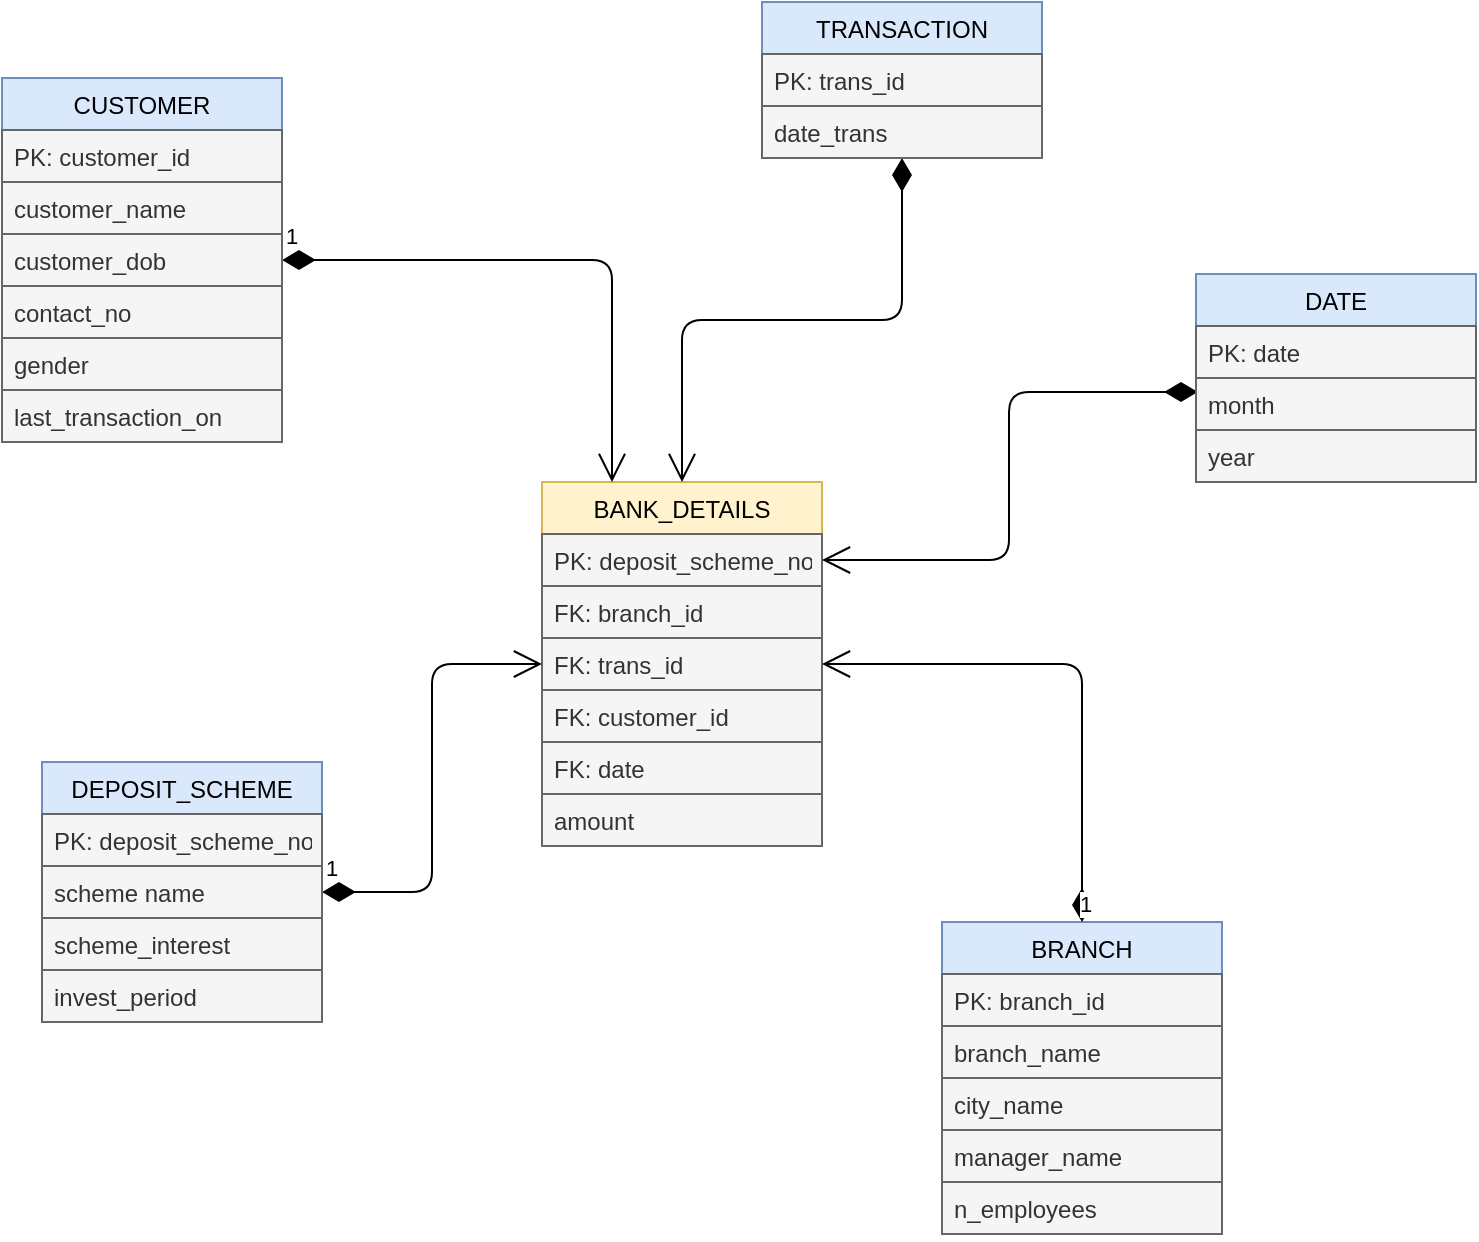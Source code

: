 <mxfile version="13.0.6" type="device"><diagram id="YXh1_2Uf1va85D1jD-rM" name="Page-1"><mxGraphModel dx="460" dy="735" grid="1" gridSize="10" guides="1" tooltips="1" connect="1" arrows="1" fold="1" page="1" pageScale="1" pageWidth="827" pageHeight="1169" math="0" shadow="0"><root><mxCell id="0"/><mxCell id="1" parent="0"/><mxCell id="IdiygHLfvow7i5vJ4-rg-4" value="BANK_DETAILS" style="swimlane;fontStyle=0;childLayout=stackLayout;horizontal=1;startSize=26;fillColor=#fff2cc;horizontalStack=0;resizeParent=1;resizeParentMax=0;resizeLast=0;collapsible=1;marginBottom=0;strokeColor=#d6b656;" vertex="1" parent="1"><mxGeometry x="500" y="330" width="140" height="182" as="geometry"><mxRectangle x="500" y="330" width="90" height="26" as="alternateBounds"/></mxGeometry></mxCell><mxCell id="IdiygHLfvow7i5vJ4-rg-5" value="PK: deposit_scheme_no" style="text;strokeColor=#666666;fillColor=#f5f5f5;align=left;verticalAlign=top;spacingLeft=4;spacingRight=4;overflow=hidden;rotatable=0;points=[[0,0.5],[1,0.5]];portConstraint=eastwest;fontColor=#333333;" vertex="1" parent="IdiygHLfvow7i5vJ4-rg-4"><mxGeometry y="26" width="140" height="26" as="geometry"/></mxCell><mxCell id="IdiygHLfvow7i5vJ4-rg-6" value="FK: branch_id" style="text;strokeColor=#666666;fillColor=#f5f5f5;align=left;verticalAlign=top;spacingLeft=4;spacingRight=4;overflow=hidden;rotatable=0;points=[[0,0.5],[1,0.5]];portConstraint=eastwest;fontColor=#333333;" vertex="1" parent="IdiygHLfvow7i5vJ4-rg-4"><mxGeometry y="52" width="140" height="26" as="geometry"/></mxCell><mxCell id="IdiygHLfvow7i5vJ4-rg-7" value="FK: trans_id" style="text;strokeColor=#666666;fillColor=#f5f5f5;align=left;verticalAlign=top;spacingLeft=4;spacingRight=4;overflow=hidden;rotatable=0;points=[[0,0.5],[1,0.5]];portConstraint=eastwest;fontColor=#333333;" vertex="1" parent="IdiygHLfvow7i5vJ4-rg-4"><mxGeometry y="78" width="140" height="26" as="geometry"/></mxCell><mxCell id="IdiygHLfvow7i5vJ4-rg-9" value="FK: customer_id" style="text;strokeColor=#666666;fillColor=#f5f5f5;align=left;verticalAlign=top;spacingLeft=4;spacingRight=4;overflow=hidden;rotatable=0;points=[[0,0.5],[1,0.5]];portConstraint=eastwest;fontColor=#333333;" vertex="1" parent="IdiygHLfvow7i5vJ4-rg-4"><mxGeometry y="104" width="140" height="26" as="geometry"/></mxCell><mxCell id="IdiygHLfvow7i5vJ4-rg-10" value="FK: date" style="text;strokeColor=#666666;fillColor=#f5f5f5;align=left;verticalAlign=top;spacingLeft=4;spacingRight=4;overflow=hidden;rotatable=0;points=[[0,0.5],[1,0.5]];portConstraint=eastwest;fontColor=#333333;" vertex="1" parent="IdiygHLfvow7i5vJ4-rg-4"><mxGeometry y="130" width="140" height="26" as="geometry"/></mxCell><mxCell id="IdiygHLfvow7i5vJ4-rg-11" value="amount" style="text;strokeColor=#666666;fillColor=#f5f5f5;align=left;verticalAlign=top;spacingLeft=4;spacingRight=4;overflow=hidden;rotatable=0;points=[[0,0.5],[1,0.5]];portConstraint=eastwest;fontColor=#333333;" vertex="1" parent="IdiygHLfvow7i5vJ4-rg-4"><mxGeometry y="156" width="140" height="26" as="geometry"/></mxCell><mxCell id="IdiygHLfvow7i5vJ4-rg-38" value="1" style="endArrow=open;html=1;endSize=12;startArrow=diamondThin;startSize=14;startFill=1;edgeStyle=orthogonalEdgeStyle;align=left;verticalAlign=bottom;entryX=0.25;entryY=0;entryDx=0;entryDy=0;rounded=1;" edge="1" parent="1" source="IdiygHLfvow7i5vJ4-rg-20" target="IdiygHLfvow7i5vJ4-rg-4"><mxGeometry x="-1" y="3" relative="1" as="geometry"><mxPoint x="420" y="380" as="sourcePoint"/><mxPoint x="580" y="380" as="targetPoint"/></mxGeometry></mxCell><mxCell id="IdiygHLfvow7i5vJ4-rg-39" value="1" style="endArrow=open;html=1;endSize=12;startArrow=diamondThin;startSize=14;startFill=1;edgeStyle=orthogonalEdgeStyle;align=left;verticalAlign=bottom;entryX=0.5;entryY=0;entryDx=0;entryDy=0;" edge="1" parent="1" source="IdiygHLfvow7i5vJ4-rg-12" target="IdiygHLfvow7i5vJ4-rg-4"><mxGeometry x="-1" y="3" relative="1" as="geometry"><mxPoint x="420" y="380" as="sourcePoint"/><mxPoint x="580" y="380" as="targetPoint"/></mxGeometry></mxCell><mxCell id="IdiygHLfvow7i5vJ4-rg-20" value="CUSTOMER" style="swimlane;fontStyle=0;childLayout=stackLayout;horizontal=1;startSize=26;fillColor=#dae8fc;horizontalStack=0;resizeParent=1;resizeParentMax=0;resizeLast=0;collapsible=1;marginBottom=0;strokeColor=#6c8ebf;" vertex="1" parent="1"><mxGeometry x="230" y="128" width="140" height="182" as="geometry"/></mxCell><mxCell id="IdiygHLfvow7i5vJ4-rg-21" value="PK: customer_id" style="text;strokeColor=#666666;fillColor=#f5f5f5;align=left;verticalAlign=top;spacingLeft=4;spacingRight=4;overflow=hidden;rotatable=0;points=[[0,0.5],[1,0.5]];portConstraint=eastwest;fontColor=#333333;" vertex="1" parent="IdiygHLfvow7i5vJ4-rg-20"><mxGeometry y="26" width="140" height="26" as="geometry"/></mxCell><mxCell id="IdiygHLfvow7i5vJ4-rg-22" value="customer_name" style="text;strokeColor=#666666;fillColor=#f5f5f5;align=left;verticalAlign=top;spacingLeft=4;spacingRight=4;overflow=hidden;rotatable=0;points=[[0,0.5],[1,0.5]];portConstraint=eastwest;fontColor=#333333;" vertex="1" parent="IdiygHLfvow7i5vJ4-rg-20"><mxGeometry y="52" width="140" height="26" as="geometry"/></mxCell><mxCell id="IdiygHLfvow7i5vJ4-rg-23" value="customer_dob" style="text;strokeColor=#666666;fillColor=#f5f5f5;align=left;verticalAlign=top;spacingLeft=4;spacingRight=4;overflow=hidden;rotatable=0;points=[[0,0.5],[1,0.5]];portConstraint=eastwest;fontColor=#333333;" vertex="1" parent="IdiygHLfvow7i5vJ4-rg-20"><mxGeometry y="78" width="140" height="26" as="geometry"/></mxCell><mxCell id="IdiygHLfvow7i5vJ4-rg-24" value="contact_no" style="text;strokeColor=#666666;fillColor=#f5f5f5;align=left;verticalAlign=top;spacingLeft=4;spacingRight=4;overflow=hidden;rotatable=0;points=[[0,0.5],[1,0.5]];portConstraint=eastwest;fontColor=#333333;" vertex="1" parent="IdiygHLfvow7i5vJ4-rg-20"><mxGeometry y="104" width="140" height="26" as="geometry"/></mxCell><mxCell id="IdiygHLfvow7i5vJ4-rg-25" value="gender" style="text;strokeColor=#666666;fillColor=#f5f5f5;align=left;verticalAlign=top;spacingLeft=4;spacingRight=4;overflow=hidden;rotatable=0;points=[[0,0.5],[1,0.5]];portConstraint=eastwest;fontColor=#333333;" vertex="1" parent="IdiygHLfvow7i5vJ4-rg-20"><mxGeometry y="130" width="140" height="26" as="geometry"/></mxCell><mxCell id="IdiygHLfvow7i5vJ4-rg-26" value="last_transaction_on" style="text;strokeColor=#666666;fillColor=#f5f5f5;align=left;verticalAlign=top;spacingLeft=4;spacingRight=4;overflow=hidden;rotatable=0;points=[[0,0.5],[1,0.5]];portConstraint=eastwest;fontColor=#333333;" vertex="1" parent="IdiygHLfvow7i5vJ4-rg-20"><mxGeometry y="156" width="140" height="26" as="geometry"/></mxCell><mxCell id="IdiygHLfvow7i5vJ4-rg-32" value="BRANCH" style="swimlane;fontStyle=0;childLayout=stackLayout;horizontal=1;startSize=26;fillColor=#dae8fc;horizontalStack=0;resizeParent=1;resizeParentMax=0;resizeLast=0;collapsible=1;marginBottom=0;strokeColor=#6c8ebf;" vertex="1" parent="1"><mxGeometry x="700" y="550" width="140" height="156" as="geometry"/></mxCell><mxCell id="IdiygHLfvow7i5vJ4-rg-33" value="PK: branch_id" style="text;strokeColor=#666666;fillColor=#f5f5f5;align=left;verticalAlign=top;spacingLeft=4;spacingRight=4;overflow=hidden;rotatable=0;points=[[0,0.5],[1,0.5]];portConstraint=eastwest;fontColor=#333333;" vertex="1" parent="IdiygHLfvow7i5vJ4-rg-32"><mxGeometry y="26" width="140" height="26" as="geometry"/></mxCell><mxCell id="IdiygHLfvow7i5vJ4-rg-34" value="branch_name" style="text;strokeColor=#666666;fillColor=#f5f5f5;align=left;verticalAlign=top;spacingLeft=4;spacingRight=4;overflow=hidden;rotatable=0;points=[[0,0.5],[1,0.5]];portConstraint=eastwest;fontColor=#333333;" vertex="1" parent="IdiygHLfvow7i5vJ4-rg-32"><mxGeometry y="52" width="140" height="26" as="geometry"/></mxCell><mxCell id="IdiygHLfvow7i5vJ4-rg-35" value="city_name" style="text;strokeColor=#666666;fillColor=#f5f5f5;align=left;verticalAlign=top;spacingLeft=4;spacingRight=4;overflow=hidden;rotatable=0;points=[[0,0.5],[1,0.5]];portConstraint=eastwest;fontColor=#333333;" vertex="1" parent="IdiygHLfvow7i5vJ4-rg-32"><mxGeometry y="78" width="140" height="26" as="geometry"/></mxCell><mxCell id="IdiygHLfvow7i5vJ4-rg-36" value="manager_name" style="text;strokeColor=#666666;fillColor=#f5f5f5;align=left;verticalAlign=top;spacingLeft=4;spacingRight=4;overflow=hidden;rotatable=0;points=[[0,0.5],[1,0.5]];portConstraint=eastwest;fontColor=#333333;" vertex="1" parent="IdiygHLfvow7i5vJ4-rg-32"><mxGeometry y="104" width="140" height="26" as="geometry"/></mxCell><mxCell id="IdiygHLfvow7i5vJ4-rg-37" value="n_employees" style="text;strokeColor=#666666;fillColor=#f5f5f5;align=left;verticalAlign=top;spacingLeft=4;spacingRight=4;overflow=hidden;rotatable=0;points=[[0,0.5],[1,0.5]];portConstraint=eastwest;fontColor=#333333;" vertex="1" parent="IdiygHLfvow7i5vJ4-rg-32"><mxGeometry y="130" width="140" height="26" as="geometry"/></mxCell><mxCell id="IdiygHLfvow7i5vJ4-rg-12" value="TRANSACTION" style="swimlane;fontStyle=0;childLayout=stackLayout;horizontal=1;startSize=26;fillColor=#dae8fc;horizontalStack=0;resizeParent=1;resizeParentMax=0;resizeLast=0;collapsible=1;marginBottom=0;strokeColor=#6c8ebf;" vertex="1" parent="1"><mxGeometry x="610" y="90" width="140" height="78" as="geometry"/></mxCell><mxCell id="IdiygHLfvow7i5vJ4-rg-13" value="PK: trans_id" style="text;strokeColor=#666666;fillColor=#f5f5f5;align=left;verticalAlign=top;spacingLeft=4;spacingRight=4;overflow=hidden;rotatable=0;points=[[0,0.5],[1,0.5]];portConstraint=eastwest;fontColor=#333333;" vertex="1" parent="IdiygHLfvow7i5vJ4-rg-12"><mxGeometry y="26" width="140" height="26" as="geometry"/></mxCell><mxCell id="IdiygHLfvow7i5vJ4-rg-14" value="date_trans" style="text;strokeColor=#666666;fillColor=#f5f5f5;align=left;verticalAlign=top;spacingLeft=4;spacingRight=4;overflow=hidden;rotatable=0;points=[[0,0.5],[1,0.5]];portConstraint=eastwest;fontColor=#333333;" vertex="1" parent="IdiygHLfvow7i5vJ4-rg-12"><mxGeometry y="52" width="140" height="26" as="geometry"/></mxCell><mxCell id="IdiygHLfvow7i5vJ4-rg-40" value="1" style="endArrow=open;html=1;endSize=12;startArrow=diamondThin;startSize=14;startFill=1;edgeStyle=orthogonalEdgeStyle;align=left;verticalAlign=bottom;entryX=1;entryY=0.5;entryDx=0;entryDy=0;rounded=1;exitX=0.007;exitY=0.269;exitDx=0;exitDy=0;exitPerimeter=0;" edge="1" parent="1" source="IdiygHLfvow7i5vJ4-rg-18" target="IdiygHLfvow7i5vJ4-rg-5"><mxGeometry x="-1" y="3" relative="1" as="geometry"><mxPoint x="790" y="415" as="sourcePoint"/><mxPoint x="955" y="526" as="targetPoint"/></mxGeometry></mxCell><mxCell id="IdiygHLfvow7i5vJ4-rg-41" value="1" style="endArrow=open;html=1;endSize=12;startArrow=diamondThin;startSize=14;startFill=1;edgeStyle=orthogonalEdgeStyle;align=left;verticalAlign=bottom;entryX=1;entryY=0.5;entryDx=0;entryDy=0;exitX=0.5;exitY=0;exitDx=0;exitDy=0;" edge="1" parent="1" source="IdiygHLfvow7i5vJ4-rg-32" target="IdiygHLfvow7i5vJ4-rg-7"><mxGeometry x="-1" y="3" relative="1" as="geometry"><mxPoint x="735" y="512" as="sourcePoint"/><mxPoint x="625" y="674" as="targetPoint"/></mxGeometry></mxCell><mxCell id="IdiygHLfvow7i5vJ4-rg-42" value="1" style="endArrow=open;html=1;endSize=12;startArrow=diamondThin;startSize=14;startFill=1;edgeStyle=orthogonalEdgeStyle;align=left;verticalAlign=bottom;entryX=0;entryY=0.5;entryDx=0;entryDy=0;exitX=1;exitY=0.5;exitDx=0;exitDy=0;" edge="1" parent="1" source="IdiygHLfvow7i5vJ4-rg-29" target="IdiygHLfvow7i5vJ4-rg-7"><mxGeometry x="-1" y="3" relative="1" as="geometry"><mxPoint x="550" y="600" as="sourcePoint"/><mxPoint x="440" y="762" as="targetPoint"/></mxGeometry></mxCell><mxCell id="IdiygHLfvow7i5vJ4-rg-16" value="DATE" style="swimlane;fontStyle=0;childLayout=stackLayout;horizontal=1;startSize=26;fillColor=#dae8fc;horizontalStack=0;resizeParent=1;resizeParentMax=0;resizeLast=0;collapsible=1;marginBottom=0;strokeColor=#6c8ebf;" vertex="1" parent="1"><mxGeometry x="827" y="226" width="140" height="104" as="geometry"/></mxCell><mxCell id="IdiygHLfvow7i5vJ4-rg-17" value="PK: date" style="text;strokeColor=#666666;fillColor=#f5f5f5;align=left;verticalAlign=top;spacingLeft=4;spacingRight=4;overflow=hidden;rotatable=0;points=[[0,0.5],[1,0.5]];portConstraint=eastwest;fontColor=#333333;" vertex="1" parent="IdiygHLfvow7i5vJ4-rg-16"><mxGeometry y="26" width="140" height="26" as="geometry"/></mxCell><mxCell id="IdiygHLfvow7i5vJ4-rg-18" value="month" style="text;strokeColor=#666666;fillColor=#f5f5f5;align=left;verticalAlign=top;spacingLeft=4;spacingRight=4;overflow=hidden;rotatable=0;points=[[0,0.5],[1,0.5]];portConstraint=eastwest;fontColor=#333333;" vertex="1" parent="IdiygHLfvow7i5vJ4-rg-16"><mxGeometry y="52" width="140" height="26" as="geometry"/></mxCell><mxCell id="IdiygHLfvow7i5vJ4-rg-19" value="year" style="text;strokeColor=#666666;fillColor=#f5f5f5;align=left;verticalAlign=top;spacingLeft=4;spacingRight=4;overflow=hidden;rotatable=0;points=[[0,0.5],[1,0.5]];portConstraint=eastwest;fontColor=#333333;" vertex="1" parent="IdiygHLfvow7i5vJ4-rg-16"><mxGeometry y="78" width="140" height="26" as="geometry"/></mxCell><mxCell id="IdiygHLfvow7i5vJ4-rg-27" value="DEPOSIT_SCHEME" style="swimlane;fontStyle=0;childLayout=stackLayout;horizontal=1;startSize=26;fillColor=#dae8fc;horizontalStack=0;resizeParent=1;resizeParentMax=0;resizeLast=0;collapsible=1;marginBottom=0;strokeColor=#6c8ebf;" vertex="1" parent="1"><mxGeometry x="250" y="470" width="140" height="130" as="geometry"/></mxCell><mxCell id="IdiygHLfvow7i5vJ4-rg-28" value="PK: deposit_scheme_no" style="text;strokeColor=#666666;fillColor=#f5f5f5;align=left;verticalAlign=top;spacingLeft=4;spacingRight=4;overflow=hidden;rotatable=0;points=[[0,0.5],[1,0.5]];portConstraint=eastwest;fontColor=#333333;" vertex="1" parent="IdiygHLfvow7i5vJ4-rg-27"><mxGeometry y="26" width="140" height="26" as="geometry"/></mxCell><mxCell id="IdiygHLfvow7i5vJ4-rg-29" value="scheme name" style="text;strokeColor=#666666;fillColor=#f5f5f5;align=left;verticalAlign=top;spacingLeft=4;spacingRight=4;overflow=hidden;rotatable=0;points=[[0,0.5],[1,0.5]];portConstraint=eastwest;fontColor=#333333;" vertex="1" parent="IdiygHLfvow7i5vJ4-rg-27"><mxGeometry y="52" width="140" height="26" as="geometry"/></mxCell><mxCell id="IdiygHLfvow7i5vJ4-rg-30" value="scheme_interest" style="text;strokeColor=#666666;fillColor=#f5f5f5;align=left;verticalAlign=top;spacingLeft=4;spacingRight=4;overflow=hidden;rotatable=0;points=[[0,0.5],[1,0.5]];portConstraint=eastwest;fontColor=#333333;" vertex="1" parent="IdiygHLfvow7i5vJ4-rg-27"><mxGeometry y="78" width="140" height="26" as="geometry"/></mxCell><mxCell id="IdiygHLfvow7i5vJ4-rg-31" value="invest_period" style="text;strokeColor=#666666;fillColor=#f5f5f5;align=left;verticalAlign=top;spacingLeft=4;spacingRight=4;overflow=hidden;rotatable=0;points=[[0,0.5],[1,0.5]];portConstraint=eastwest;fontColor=#333333;" vertex="1" parent="IdiygHLfvow7i5vJ4-rg-27"><mxGeometry y="104" width="140" height="26" as="geometry"/></mxCell></root></mxGraphModel></diagram></mxfile>